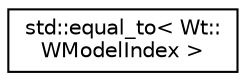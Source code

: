 digraph "Graphical Class Hierarchy"
{
 // LATEX_PDF_SIZE
  edge [fontname="Helvetica",fontsize="10",labelfontname="Helvetica",labelfontsize="10"];
  node [fontname="Helvetica",fontsize="10",shape=record];
  rankdir="LR";
  Node0 [label="std::equal_to\< Wt::\lWModelIndex \>",height=0.2,width=0.4,color="black", fillcolor="white", style="filled",URL="$structstd_1_1equal__to_3_01Wt_1_1WModelIndex_01_4.html",tooltip=" "];
}
